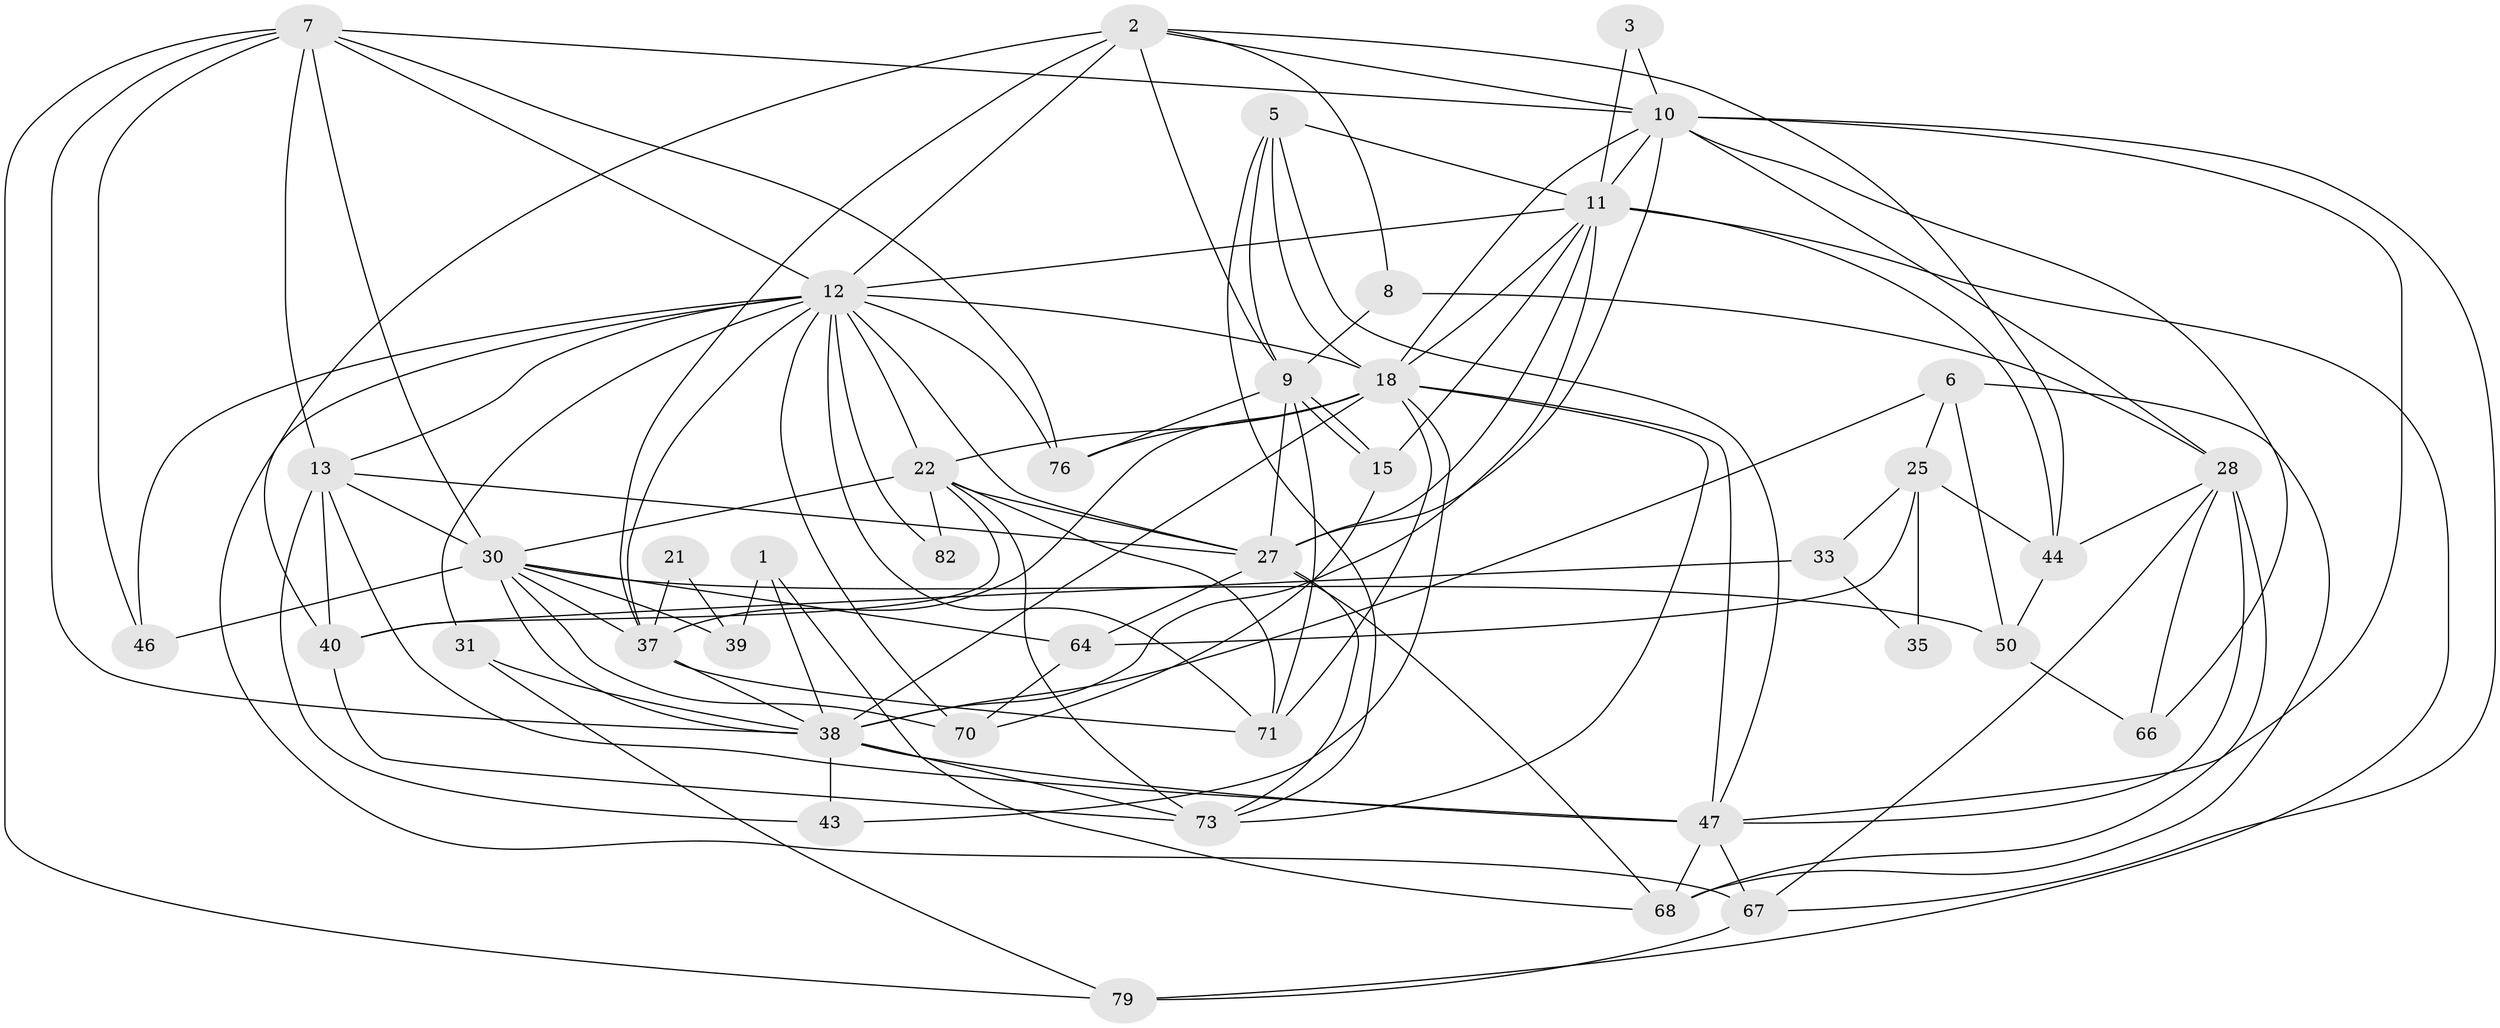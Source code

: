 // original degree distribution, {3: 0.3411764705882353, 6: 0.11764705882352941, 2: 0.12941176470588237, 4: 0.18823529411764706, 7: 0.047058823529411764, 5: 0.16470588235294117, 9: 0.011764705882352941}
// Generated by graph-tools (version 1.1) at 2025/15/03/09/25 04:15:10]
// undirected, 42 vertices, 119 edges
graph export_dot {
graph [start="1"]
  node [color=gray90,style=filled];
  1;
  2 [super="+16+4+54"];
  3;
  5 [super="+59"];
  6;
  7 [super="+83+42"];
  8 [super="+23"];
  9 [super="+34"];
  10 [super="+20+36"];
  11 [super="+62+74+17"];
  12 [super="+45+19+14"];
  13 [super="+24+77"];
  15;
  18 [super="+58"];
  21;
  22 [super="+48"];
  25 [super="+65"];
  27 [super="+55+56"];
  28 [super="+72"];
  30 [super="+61"];
  31;
  33;
  35 [super="+52"];
  37 [super="+57"];
  38 [super="+51+41"];
  39;
  40 [super="+53"];
  43;
  44;
  46;
  47 [super="+81+85"];
  50;
  64;
  66 [super="+80"];
  67;
  68;
  70;
  71;
  73;
  76;
  79;
  82;
  1 -- 68;
  1 -- 39;
  1 -- 38;
  2 -- 37;
  2 -- 9;
  2 -- 8;
  2 -- 44;
  2 -- 12 [weight=2];
  2 -- 40;
  2 -- 10;
  3 -- 11;
  3 -- 10;
  5 -- 18 [weight=2];
  5 -- 47;
  5 -- 73;
  5 -- 9;
  5 -- 11;
  6 -- 68;
  6 -- 25;
  6 -- 50;
  6 -- 38;
  7 -- 76;
  7 -- 13;
  7 -- 79;
  7 -- 38;
  7 -- 46;
  7 -- 12;
  7 -- 30;
  7 -- 10;
  8 -- 9;
  8 -- 28;
  9 -- 15;
  9 -- 15;
  9 -- 27;
  9 -- 76;
  9 -- 71;
  10 -- 67;
  10 -- 11;
  10 -- 18 [weight=2];
  10 -- 27;
  10 -- 66;
  10 -- 47;
  10 -- 28;
  11 -- 15;
  11 -- 27;
  11 -- 44;
  11 -- 79;
  11 -- 38;
  11 -- 12;
  11 -- 18;
  12 -- 82;
  12 -- 76;
  12 -- 67;
  12 -- 70;
  12 -- 46;
  12 -- 22;
  12 -- 31;
  12 -- 18;
  12 -- 71;
  12 -- 27;
  12 -- 13;
  12 -- 37;
  13 -- 30;
  13 -- 40;
  13 -- 43;
  13 -- 47;
  13 -- 27;
  15 -- 70;
  18 -- 73;
  18 -- 37;
  18 -- 38;
  18 -- 71;
  18 -- 43;
  18 -- 76;
  18 -- 47;
  18 -- 22;
  21 -- 37;
  21 -- 39;
  22 -- 82;
  22 -- 71;
  22 -- 40;
  22 -- 73;
  22 -- 27;
  22 -- 30;
  25 -- 64;
  25 -- 33;
  25 -- 35 [weight=2];
  25 -- 44;
  27 -- 64;
  27 -- 73;
  27 -- 68;
  28 -- 44;
  28 -- 68;
  28 -- 66;
  28 -- 67;
  28 -- 47;
  30 -- 50 [weight=2];
  30 -- 64;
  30 -- 37;
  30 -- 38;
  30 -- 39;
  30 -- 70 [weight=2];
  30 -- 46;
  31 -- 79;
  31 -- 38;
  33 -- 40;
  33 -- 35;
  37 -- 71;
  37 -- 38;
  38 -- 43;
  38 -- 47 [weight=2];
  38 -- 73;
  40 -- 73;
  44 -- 50;
  47 -- 67;
  47 -- 68;
  50 -- 66;
  64 -- 70;
  67 -- 79;
}
